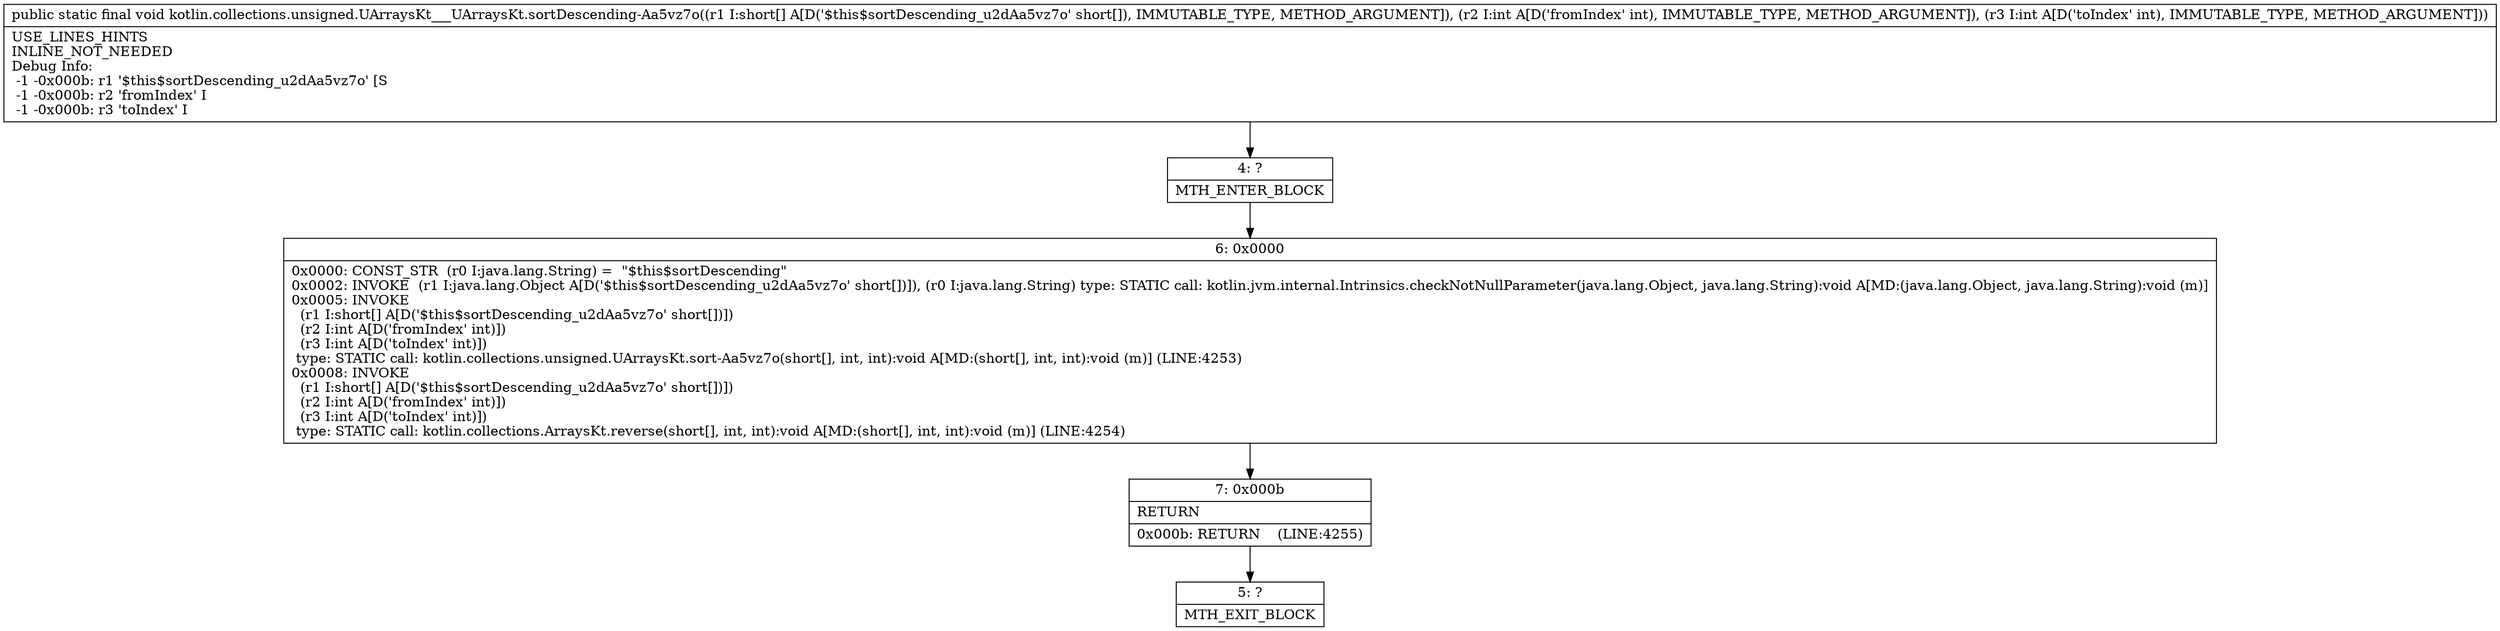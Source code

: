 digraph "CFG forkotlin.collections.unsigned.UArraysKt___UArraysKt.sortDescending\-Aa5vz7o([SII)V" {
Node_4 [shape=record,label="{4\:\ ?|MTH_ENTER_BLOCK\l}"];
Node_6 [shape=record,label="{6\:\ 0x0000|0x0000: CONST_STR  (r0 I:java.lang.String) =  \"$this$sortDescending\" \l0x0002: INVOKE  (r1 I:java.lang.Object A[D('$this$sortDescending_u2dAa5vz7o' short[])]), (r0 I:java.lang.String) type: STATIC call: kotlin.jvm.internal.Intrinsics.checkNotNullParameter(java.lang.Object, java.lang.String):void A[MD:(java.lang.Object, java.lang.String):void (m)]\l0x0005: INVOKE  \l  (r1 I:short[] A[D('$this$sortDescending_u2dAa5vz7o' short[])])\l  (r2 I:int A[D('fromIndex' int)])\l  (r3 I:int A[D('toIndex' int)])\l type: STATIC call: kotlin.collections.unsigned.UArraysKt.sort\-Aa5vz7o(short[], int, int):void A[MD:(short[], int, int):void (m)] (LINE:4253)\l0x0008: INVOKE  \l  (r1 I:short[] A[D('$this$sortDescending_u2dAa5vz7o' short[])])\l  (r2 I:int A[D('fromIndex' int)])\l  (r3 I:int A[D('toIndex' int)])\l type: STATIC call: kotlin.collections.ArraysKt.reverse(short[], int, int):void A[MD:(short[], int, int):void (m)] (LINE:4254)\l}"];
Node_7 [shape=record,label="{7\:\ 0x000b|RETURN\l|0x000b: RETURN    (LINE:4255)\l}"];
Node_5 [shape=record,label="{5\:\ ?|MTH_EXIT_BLOCK\l}"];
MethodNode[shape=record,label="{public static final void kotlin.collections.unsigned.UArraysKt___UArraysKt.sortDescending\-Aa5vz7o((r1 I:short[] A[D('$this$sortDescending_u2dAa5vz7o' short[]), IMMUTABLE_TYPE, METHOD_ARGUMENT]), (r2 I:int A[D('fromIndex' int), IMMUTABLE_TYPE, METHOD_ARGUMENT]), (r3 I:int A[D('toIndex' int), IMMUTABLE_TYPE, METHOD_ARGUMENT]))  | USE_LINES_HINTS\lINLINE_NOT_NEEDED\lDebug Info:\l  \-1 \-0x000b: r1 '$this$sortDescending_u2dAa5vz7o' [S\l  \-1 \-0x000b: r2 'fromIndex' I\l  \-1 \-0x000b: r3 'toIndex' I\l}"];
MethodNode -> Node_4;Node_4 -> Node_6;
Node_6 -> Node_7;
Node_7 -> Node_5;
}

